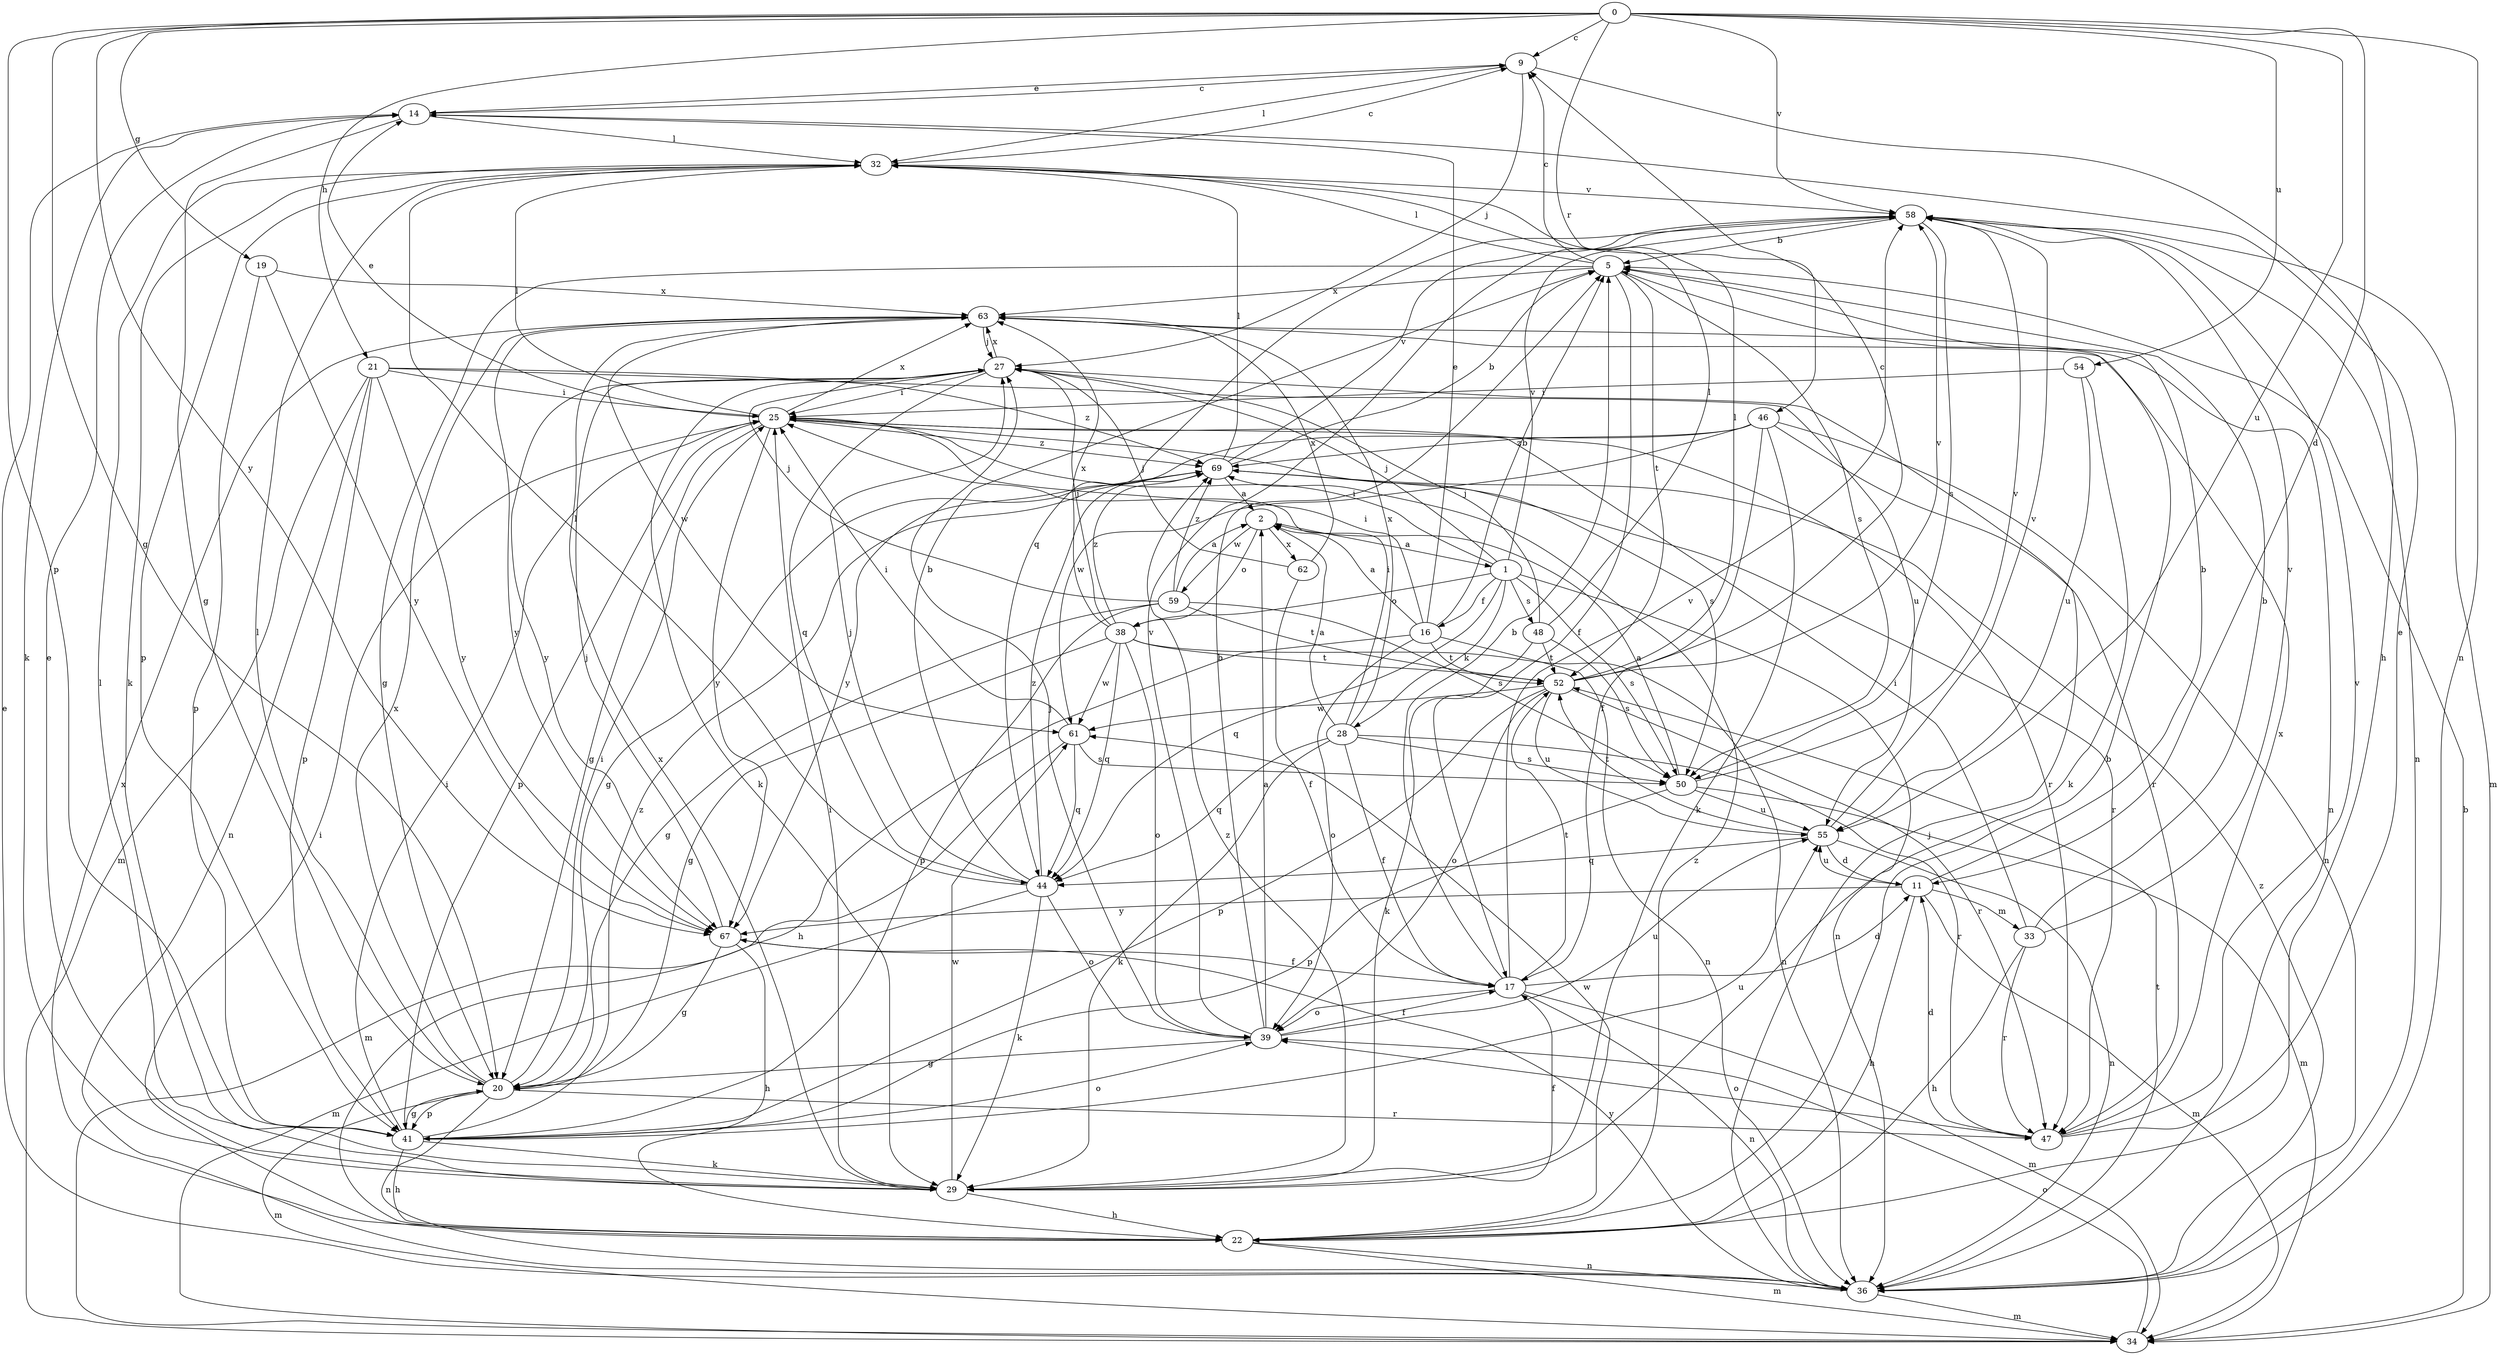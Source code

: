 strict digraph  {
0;
1;
2;
5;
9;
11;
14;
16;
17;
19;
20;
21;
22;
25;
27;
28;
29;
32;
33;
34;
36;
38;
39;
41;
44;
46;
47;
48;
50;
52;
54;
55;
58;
59;
61;
62;
63;
67;
69;
0 -> 9  [label=c];
0 -> 11  [label=d];
0 -> 19  [label=g];
0 -> 20  [label=g];
0 -> 21  [label=h];
0 -> 36  [label=n];
0 -> 41  [label=p];
0 -> 46  [label=r];
0 -> 54  [label=u];
0 -> 55  [label=u];
0 -> 58  [label=v];
0 -> 67  [label=y];
1 -> 16  [label=f];
1 -> 25  [label=i];
1 -> 27  [label=j];
1 -> 28  [label=k];
1 -> 36  [label=n];
1 -> 38  [label=o];
1 -> 44  [label=q];
1 -> 48  [label=s];
1 -> 50  [label=s];
1 -> 58  [label=v];
2 -> 1  [label=a];
2 -> 38  [label=o];
2 -> 59  [label=w];
2 -> 62  [label=x];
5 -> 9  [label=c];
5 -> 17  [label=f];
5 -> 20  [label=g];
5 -> 32  [label=l];
5 -> 50  [label=s];
5 -> 52  [label=t];
5 -> 63  [label=x];
9 -> 14  [label=e];
9 -> 22  [label=h];
9 -> 27  [label=j];
9 -> 32  [label=l];
11 -> 5  [label=b];
11 -> 22  [label=h];
11 -> 33  [label=m];
11 -> 34  [label=m];
11 -> 55  [label=u];
11 -> 67  [label=y];
14 -> 9  [label=c];
14 -> 20  [label=g];
14 -> 29  [label=k];
14 -> 32  [label=l];
16 -> 2  [label=a];
16 -> 5  [label=b];
16 -> 14  [label=e];
16 -> 22  [label=h];
16 -> 25  [label=i];
16 -> 36  [label=n];
16 -> 39  [label=o];
16 -> 52  [label=t];
17 -> 5  [label=b];
17 -> 11  [label=d];
17 -> 34  [label=m];
17 -> 36  [label=n];
17 -> 39  [label=o];
17 -> 52  [label=t];
17 -> 58  [label=v];
19 -> 41  [label=p];
19 -> 63  [label=x];
19 -> 67  [label=y];
20 -> 25  [label=i];
20 -> 32  [label=l];
20 -> 34  [label=m];
20 -> 36  [label=n];
20 -> 41  [label=p];
20 -> 47  [label=r];
20 -> 63  [label=x];
21 -> 25  [label=i];
21 -> 34  [label=m];
21 -> 36  [label=n];
21 -> 41  [label=p];
21 -> 55  [label=u];
21 -> 67  [label=y];
21 -> 69  [label=z];
22 -> 5  [label=b];
22 -> 25  [label=i];
22 -> 34  [label=m];
22 -> 36  [label=n];
22 -> 61  [label=w];
22 -> 63  [label=x];
22 -> 69  [label=z];
25 -> 14  [label=e];
25 -> 20  [label=g];
25 -> 32  [label=l];
25 -> 41  [label=p];
25 -> 47  [label=r];
25 -> 50  [label=s];
25 -> 63  [label=x];
25 -> 67  [label=y];
25 -> 69  [label=z];
27 -> 25  [label=i];
27 -> 29  [label=k];
27 -> 44  [label=q];
27 -> 63  [label=x];
27 -> 67  [label=y];
28 -> 2  [label=a];
28 -> 17  [label=f];
28 -> 25  [label=i];
28 -> 29  [label=k];
28 -> 44  [label=q];
28 -> 47  [label=r];
28 -> 50  [label=s];
28 -> 63  [label=x];
29 -> 14  [label=e];
29 -> 17  [label=f];
29 -> 22  [label=h];
29 -> 25  [label=i];
29 -> 32  [label=l];
29 -> 61  [label=w];
29 -> 63  [label=x];
29 -> 69  [label=z];
32 -> 9  [label=c];
32 -> 29  [label=k];
32 -> 41  [label=p];
32 -> 58  [label=v];
33 -> 5  [label=b];
33 -> 22  [label=h];
33 -> 25  [label=i];
33 -> 47  [label=r];
33 -> 58  [label=v];
34 -> 5  [label=b];
34 -> 39  [label=o];
36 -> 14  [label=e];
36 -> 27  [label=j];
36 -> 34  [label=m];
36 -> 52  [label=t];
36 -> 67  [label=y];
36 -> 69  [label=z];
38 -> 20  [label=g];
38 -> 27  [label=j];
38 -> 36  [label=n];
38 -> 39  [label=o];
38 -> 44  [label=q];
38 -> 52  [label=t];
38 -> 61  [label=w];
38 -> 63  [label=x];
38 -> 69  [label=z];
39 -> 2  [label=a];
39 -> 5  [label=b];
39 -> 17  [label=f];
39 -> 20  [label=g];
39 -> 27  [label=j];
39 -> 55  [label=u];
39 -> 58  [label=v];
41 -> 20  [label=g];
41 -> 22  [label=h];
41 -> 25  [label=i];
41 -> 29  [label=k];
41 -> 39  [label=o];
41 -> 55  [label=u];
41 -> 69  [label=z];
44 -> 5  [label=b];
44 -> 27  [label=j];
44 -> 29  [label=k];
44 -> 32  [label=l];
44 -> 34  [label=m];
44 -> 39  [label=o];
44 -> 69  [label=z];
46 -> 17  [label=f];
46 -> 29  [label=k];
46 -> 36  [label=n];
46 -> 47  [label=r];
46 -> 61  [label=w];
46 -> 67  [label=y];
46 -> 69  [label=z];
47 -> 11  [label=d];
47 -> 14  [label=e];
47 -> 39  [label=o];
47 -> 58  [label=v];
47 -> 63  [label=x];
48 -> 27  [label=j];
48 -> 29  [label=k];
48 -> 32  [label=l];
48 -> 50  [label=s];
48 -> 52  [label=t];
50 -> 2  [label=a];
50 -> 34  [label=m];
50 -> 41  [label=p];
50 -> 55  [label=u];
50 -> 58  [label=v];
52 -> 9  [label=c];
52 -> 32  [label=l];
52 -> 39  [label=o];
52 -> 41  [label=p];
52 -> 47  [label=r];
52 -> 55  [label=u];
52 -> 58  [label=v];
52 -> 61  [label=w];
54 -> 25  [label=i];
54 -> 29  [label=k];
54 -> 55  [label=u];
55 -> 11  [label=d];
55 -> 36  [label=n];
55 -> 44  [label=q];
55 -> 52  [label=t];
55 -> 58  [label=v];
58 -> 5  [label=b];
58 -> 34  [label=m];
58 -> 36  [label=n];
58 -> 44  [label=q];
58 -> 50  [label=s];
59 -> 2  [label=a];
59 -> 20  [label=g];
59 -> 27  [label=j];
59 -> 41  [label=p];
59 -> 50  [label=s];
59 -> 52  [label=t];
59 -> 69  [label=z];
61 -> 25  [label=i];
61 -> 34  [label=m];
61 -> 44  [label=q];
61 -> 50  [label=s];
62 -> 17  [label=f];
62 -> 27  [label=j];
62 -> 63  [label=x];
63 -> 27  [label=j];
63 -> 36  [label=n];
63 -> 61  [label=w];
63 -> 67  [label=y];
67 -> 17  [label=f];
67 -> 20  [label=g];
67 -> 22  [label=h];
67 -> 27  [label=j];
69 -> 2  [label=a];
69 -> 5  [label=b];
69 -> 20  [label=g];
69 -> 32  [label=l];
69 -> 47  [label=r];
69 -> 58  [label=v];
}
